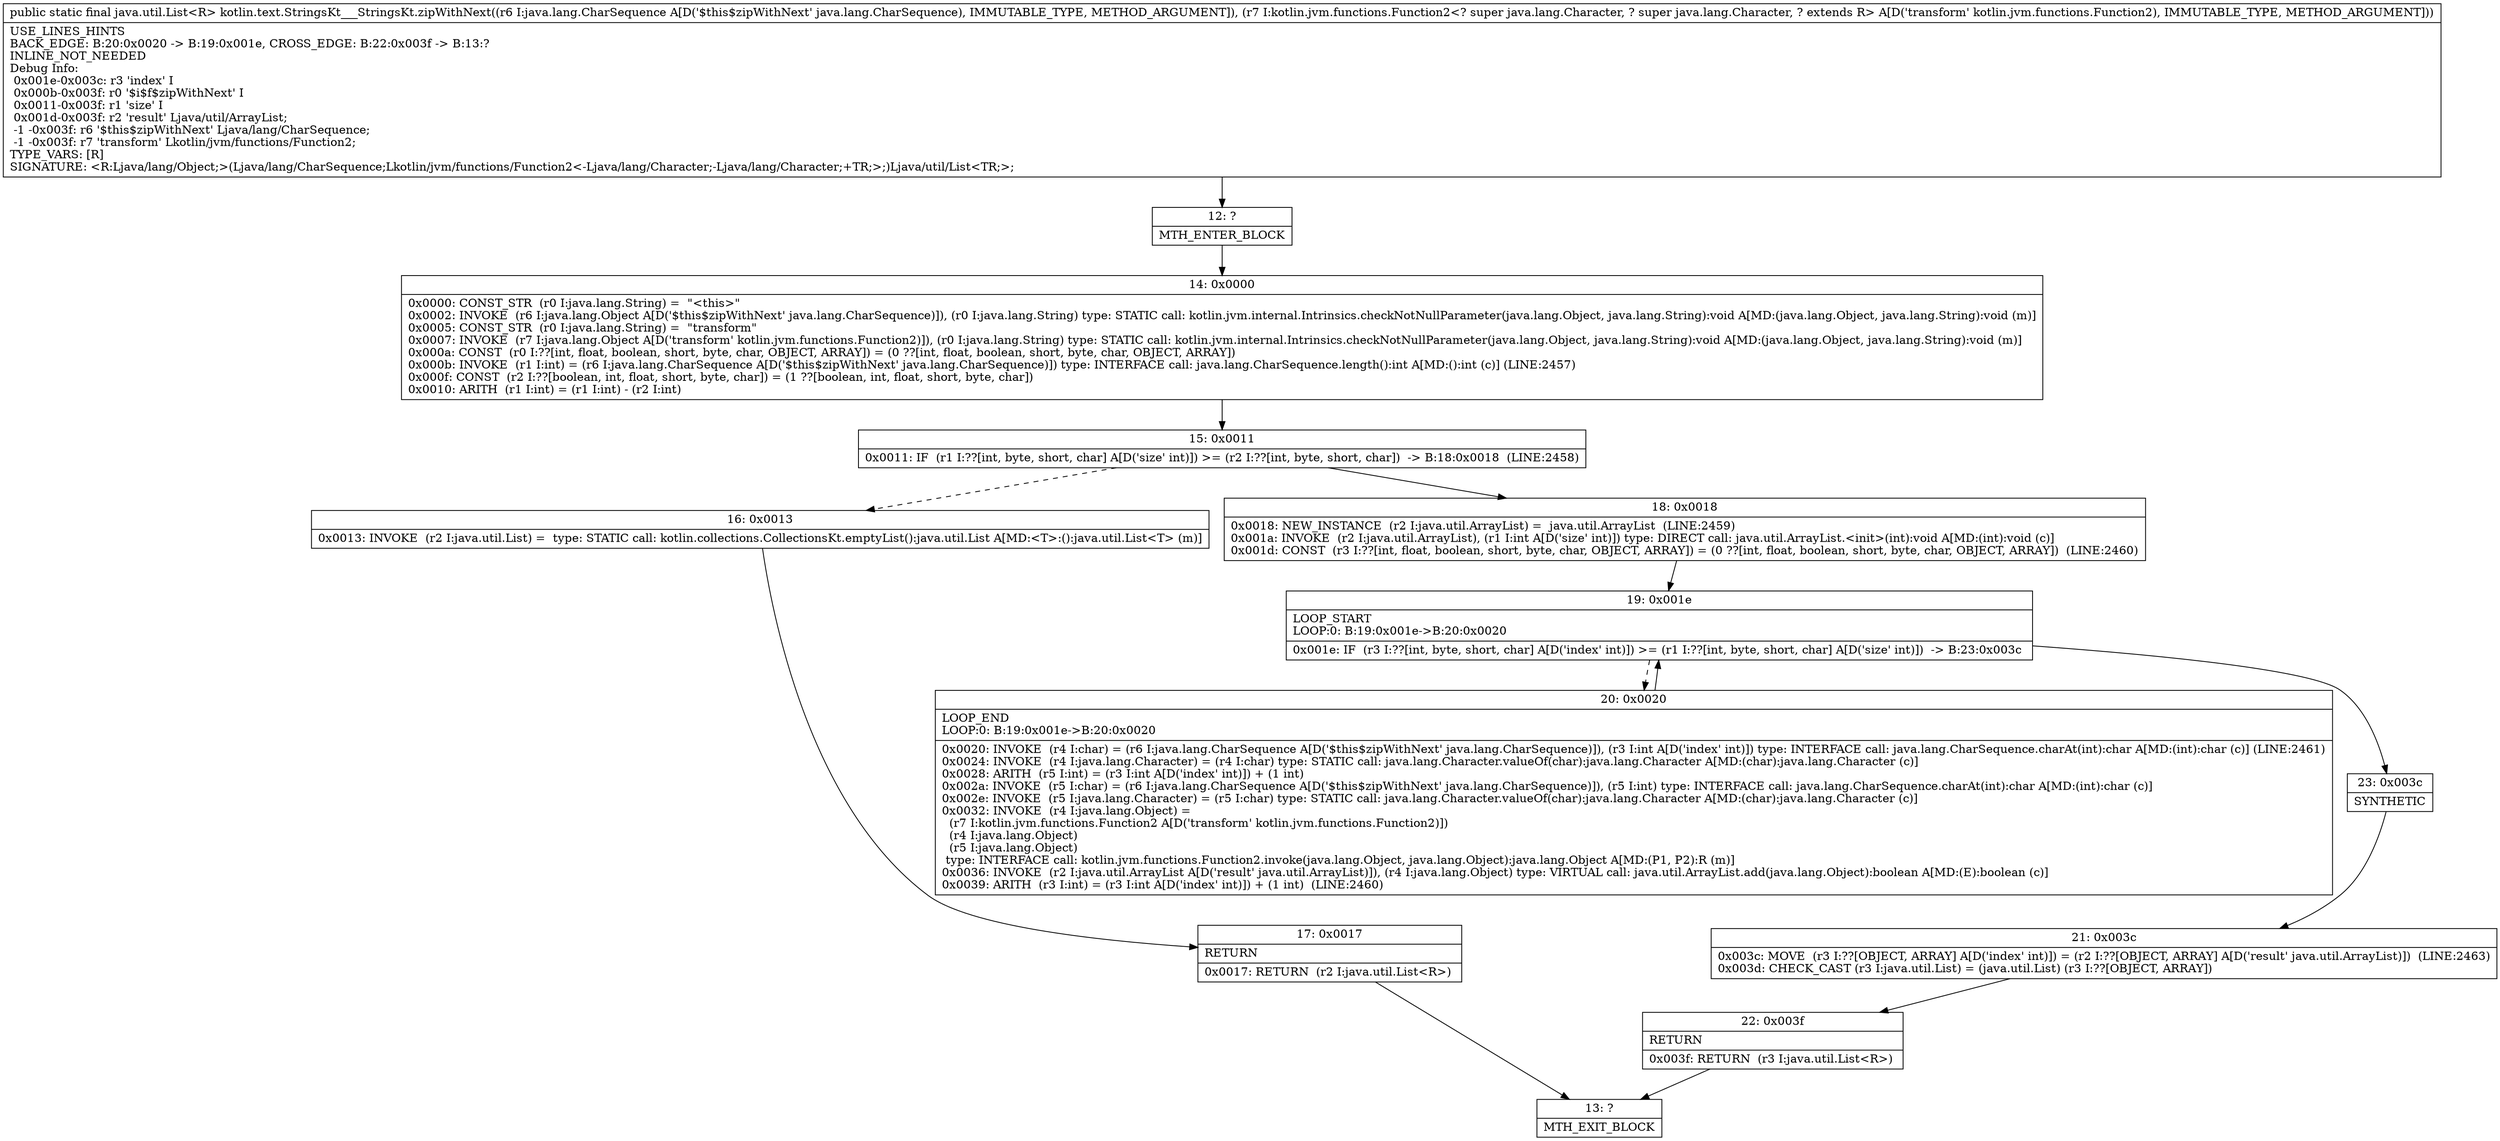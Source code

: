 digraph "CFG forkotlin.text.StringsKt___StringsKt.zipWithNext(Ljava\/lang\/CharSequence;Lkotlin\/jvm\/functions\/Function2;)Ljava\/util\/List;" {
Node_12 [shape=record,label="{12\:\ ?|MTH_ENTER_BLOCK\l}"];
Node_14 [shape=record,label="{14\:\ 0x0000|0x0000: CONST_STR  (r0 I:java.lang.String) =  \"\<this\>\" \l0x0002: INVOKE  (r6 I:java.lang.Object A[D('$this$zipWithNext' java.lang.CharSequence)]), (r0 I:java.lang.String) type: STATIC call: kotlin.jvm.internal.Intrinsics.checkNotNullParameter(java.lang.Object, java.lang.String):void A[MD:(java.lang.Object, java.lang.String):void (m)]\l0x0005: CONST_STR  (r0 I:java.lang.String) =  \"transform\" \l0x0007: INVOKE  (r7 I:java.lang.Object A[D('transform' kotlin.jvm.functions.Function2)]), (r0 I:java.lang.String) type: STATIC call: kotlin.jvm.internal.Intrinsics.checkNotNullParameter(java.lang.Object, java.lang.String):void A[MD:(java.lang.Object, java.lang.String):void (m)]\l0x000a: CONST  (r0 I:??[int, float, boolean, short, byte, char, OBJECT, ARRAY]) = (0 ??[int, float, boolean, short, byte, char, OBJECT, ARRAY]) \l0x000b: INVOKE  (r1 I:int) = (r6 I:java.lang.CharSequence A[D('$this$zipWithNext' java.lang.CharSequence)]) type: INTERFACE call: java.lang.CharSequence.length():int A[MD:():int (c)] (LINE:2457)\l0x000f: CONST  (r2 I:??[boolean, int, float, short, byte, char]) = (1 ??[boolean, int, float, short, byte, char]) \l0x0010: ARITH  (r1 I:int) = (r1 I:int) \- (r2 I:int) \l}"];
Node_15 [shape=record,label="{15\:\ 0x0011|0x0011: IF  (r1 I:??[int, byte, short, char] A[D('size' int)]) \>= (r2 I:??[int, byte, short, char])  \-\> B:18:0x0018  (LINE:2458)\l}"];
Node_16 [shape=record,label="{16\:\ 0x0013|0x0013: INVOKE  (r2 I:java.util.List) =  type: STATIC call: kotlin.collections.CollectionsKt.emptyList():java.util.List A[MD:\<T\>:():java.util.List\<T\> (m)]\l}"];
Node_17 [shape=record,label="{17\:\ 0x0017|RETURN\l|0x0017: RETURN  (r2 I:java.util.List\<R\>) \l}"];
Node_13 [shape=record,label="{13\:\ ?|MTH_EXIT_BLOCK\l}"];
Node_18 [shape=record,label="{18\:\ 0x0018|0x0018: NEW_INSTANCE  (r2 I:java.util.ArrayList) =  java.util.ArrayList  (LINE:2459)\l0x001a: INVOKE  (r2 I:java.util.ArrayList), (r1 I:int A[D('size' int)]) type: DIRECT call: java.util.ArrayList.\<init\>(int):void A[MD:(int):void (c)]\l0x001d: CONST  (r3 I:??[int, float, boolean, short, byte, char, OBJECT, ARRAY]) = (0 ??[int, float, boolean, short, byte, char, OBJECT, ARRAY])  (LINE:2460)\l}"];
Node_19 [shape=record,label="{19\:\ 0x001e|LOOP_START\lLOOP:0: B:19:0x001e\-\>B:20:0x0020\l|0x001e: IF  (r3 I:??[int, byte, short, char] A[D('index' int)]) \>= (r1 I:??[int, byte, short, char] A[D('size' int)])  \-\> B:23:0x003c \l}"];
Node_20 [shape=record,label="{20\:\ 0x0020|LOOP_END\lLOOP:0: B:19:0x001e\-\>B:20:0x0020\l|0x0020: INVOKE  (r4 I:char) = (r6 I:java.lang.CharSequence A[D('$this$zipWithNext' java.lang.CharSequence)]), (r3 I:int A[D('index' int)]) type: INTERFACE call: java.lang.CharSequence.charAt(int):char A[MD:(int):char (c)] (LINE:2461)\l0x0024: INVOKE  (r4 I:java.lang.Character) = (r4 I:char) type: STATIC call: java.lang.Character.valueOf(char):java.lang.Character A[MD:(char):java.lang.Character (c)]\l0x0028: ARITH  (r5 I:int) = (r3 I:int A[D('index' int)]) + (1 int) \l0x002a: INVOKE  (r5 I:char) = (r6 I:java.lang.CharSequence A[D('$this$zipWithNext' java.lang.CharSequence)]), (r5 I:int) type: INTERFACE call: java.lang.CharSequence.charAt(int):char A[MD:(int):char (c)]\l0x002e: INVOKE  (r5 I:java.lang.Character) = (r5 I:char) type: STATIC call: java.lang.Character.valueOf(char):java.lang.Character A[MD:(char):java.lang.Character (c)]\l0x0032: INVOKE  (r4 I:java.lang.Object) = \l  (r7 I:kotlin.jvm.functions.Function2 A[D('transform' kotlin.jvm.functions.Function2)])\l  (r4 I:java.lang.Object)\l  (r5 I:java.lang.Object)\l type: INTERFACE call: kotlin.jvm.functions.Function2.invoke(java.lang.Object, java.lang.Object):java.lang.Object A[MD:(P1, P2):R (m)]\l0x0036: INVOKE  (r2 I:java.util.ArrayList A[D('result' java.util.ArrayList)]), (r4 I:java.lang.Object) type: VIRTUAL call: java.util.ArrayList.add(java.lang.Object):boolean A[MD:(E):boolean (c)]\l0x0039: ARITH  (r3 I:int) = (r3 I:int A[D('index' int)]) + (1 int)  (LINE:2460)\l}"];
Node_23 [shape=record,label="{23\:\ 0x003c|SYNTHETIC\l}"];
Node_21 [shape=record,label="{21\:\ 0x003c|0x003c: MOVE  (r3 I:??[OBJECT, ARRAY] A[D('index' int)]) = (r2 I:??[OBJECT, ARRAY] A[D('result' java.util.ArrayList)])  (LINE:2463)\l0x003d: CHECK_CAST (r3 I:java.util.List) = (java.util.List) (r3 I:??[OBJECT, ARRAY]) \l}"];
Node_22 [shape=record,label="{22\:\ 0x003f|RETURN\l|0x003f: RETURN  (r3 I:java.util.List\<R\>) \l}"];
MethodNode[shape=record,label="{public static final java.util.List\<R\> kotlin.text.StringsKt___StringsKt.zipWithNext((r6 I:java.lang.CharSequence A[D('$this$zipWithNext' java.lang.CharSequence), IMMUTABLE_TYPE, METHOD_ARGUMENT]), (r7 I:kotlin.jvm.functions.Function2\<? super java.lang.Character, ? super java.lang.Character, ? extends R\> A[D('transform' kotlin.jvm.functions.Function2), IMMUTABLE_TYPE, METHOD_ARGUMENT]))  | USE_LINES_HINTS\lBACK_EDGE: B:20:0x0020 \-\> B:19:0x001e, CROSS_EDGE: B:22:0x003f \-\> B:13:?\lINLINE_NOT_NEEDED\lDebug Info:\l  0x001e\-0x003c: r3 'index' I\l  0x000b\-0x003f: r0 '$i$f$zipWithNext' I\l  0x0011\-0x003f: r1 'size' I\l  0x001d\-0x003f: r2 'result' Ljava\/util\/ArrayList;\l  \-1 \-0x003f: r6 '$this$zipWithNext' Ljava\/lang\/CharSequence;\l  \-1 \-0x003f: r7 'transform' Lkotlin\/jvm\/functions\/Function2;\lTYPE_VARS: [R]\lSIGNATURE: \<R:Ljava\/lang\/Object;\>(Ljava\/lang\/CharSequence;Lkotlin\/jvm\/functions\/Function2\<\-Ljava\/lang\/Character;\-Ljava\/lang\/Character;+TR;\>;)Ljava\/util\/List\<TR;\>;\l}"];
MethodNode -> Node_12;Node_12 -> Node_14;
Node_14 -> Node_15;
Node_15 -> Node_16[style=dashed];
Node_15 -> Node_18;
Node_16 -> Node_17;
Node_17 -> Node_13;
Node_18 -> Node_19;
Node_19 -> Node_20[style=dashed];
Node_19 -> Node_23;
Node_20 -> Node_19;
Node_23 -> Node_21;
Node_21 -> Node_22;
Node_22 -> Node_13;
}


